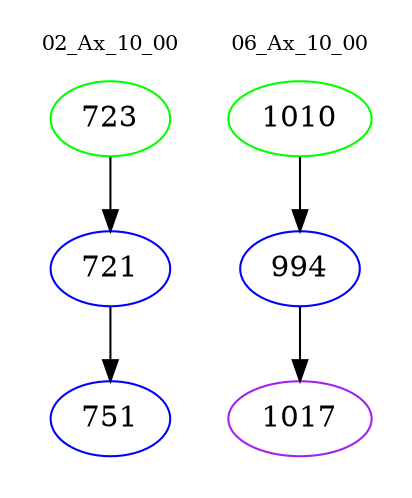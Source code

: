 digraph{
subgraph cluster_0 {
color = white
label = "02_Ax_10_00";
fontsize=10;
T0_723 [label="723", color="green"]
T0_723 -> T0_721 [color="black"]
T0_721 [label="721", color="blue"]
T0_721 -> T0_751 [color="black"]
T0_751 [label="751", color="blue"]
}
subgraph cluster_1 {
color = white
label = "06_Ax_10_00";
fontsize=10;
T1_1010 [label="1010", color="green"]
T1_1010 -> T1_994 [color="black"]
T1_994 [label="994", color="blue"]
T1_994 -> T1_1017 [color="black"]
T1_1017 [label="1017", color="purple"]
}
}

